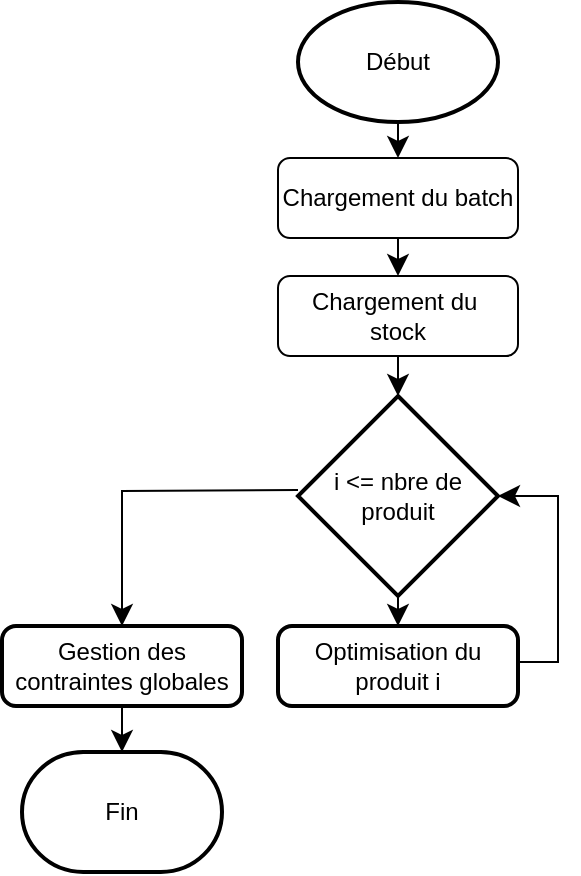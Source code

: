 <mxfile version="24.9.3">
  <diagram id="C5RBs43oDa-KdzZeNtuy" name="Page-1">
    <mxGraphModel dx="712" dy="795" grid="1" gridSize="10" guides="1" tooltips="1" connect="1" arrows="1" fold="1" page="1" pageScale="1" pageWidth="827" pageHeight="1169" math="0" shadow="0">
      <root>
        <mxCell id="WIyWlLk6GJQsqaUBKTNV-0" />
        <mxCell id="WIyWlLk6GJQsqaUBKTNV-1" parent="WIyWlLk6GJQsqaUBKTNV-0" />
        <mxCell id="WIyWlLk6GJQsqaUBKTNV-3" value="&lt;div&gt;Chargement du&amp;nbsp;&lt;/div&gt;&lt;div&gt;stock&lt;/div&gt;" style="rounded=1;whiteSpace=wrap;html=1;fontSize=12;glass=0;strokeWidth=1;shadow=0;" parent="WIyWlLk6GJQsqaUBKTNV-1" vertex="1">
          <mxGeometry x="260" y="147" width="120" height="40" as="geometry" />
        </mxCell>
        <mxCell id="AnxUKIQXblbUILqlscT8-1" style="edgeStyle=none;curved=1;rounded=0;orthogonalLoop=1;jettySize=auto;html=1;fontSize=12;startSize=8;endSize=8;" edge="1" parent="WIyWlLk6GJQsqaUBKTNV-1" source="AnxUKIQXblbUILqlscT8-0" target="WIyWlLk6GJQsqaUBKTNV-3">
          <mxGeometry relative="1" as="geometry" />
        </mxCell>
        <mxCell id="AnxUKIQXblbUILqlscT8-0" value="Chargement du batch" style="rounded=1;whiteSpace=wrap;html=1;fontSize=12;glass=0;strokeWidth=1;shadow=0;" vertex="1" parent="WIyWlLk6GJQsqaUBKTNV-1">
          <mxGeometry x="260" y="88" width="120" height="40" as="geometry" />
        </mxCell>
        <mxCell id="AnxUKIQXblbUILqlscT8-6" value="" style="edgeStyle=none;curved=1;rounded=0;orthogonalLoop=1;jettySize=auto;html=1;fontSize=12;startSize=8;endSize=8;" edge="1" parent="WIyWlLk6GJQsqaUBKTNV-1" target="AnxUKIQXblbUILqlscT8-5">
          <mxGeometry relative="1" as="geometry">
            <mxPoint x="320" y="304" as="sourcePoint" />
          </mxGeometry>
        </mxCell>
        <mxCell id="AnxUKIQXblbUILqlscT8-11" style="edgeStyle=orthogonalEdgeStyle;rounded=0;orthogonalLoop=1;jettySize=auto;html=1;fontSize=12;startSize=8;endSize=8;entryX=0.5;entryY=0;entryDx=0;entryDy=0;" edge="1" parent="WIyWlLk6GJQsqaUBKTNV-1" target="AnxUKIQXblbUILqlscT8-10">
          <mxGeometry relative="1" as="geometry">
            <mxPoint x="270" y="254" as="sourcePoint" />
            <mxPoint x="160" y="300" as="targetPoint" />
          </mxGeometry>
        </mxCell>
        <mxCell id="AnxUKIQXblbUILqlscT8-2" value="&lt;div&gt;i &amp;lt;= nbre de produit&lt;/div&gt;" style="strokeWidth=2;html=1;shape=mxgraph.flowchart.decision;whiteSpace=wrap;" vertex="1" parent="WIyWlLk6GJQsqaUBKTNV-1">
          <mxGeometry x="270" y="207" width="100" height="100" as="geometry" />
        </mxCell>
        <mxCell id="AnxUKIQXblbUILqlscT8-3" style="edgeStyle=none;curved=1;rounded=0;orthogonalLoop=1;jettySize=auto;html=1;entryX=0.5;entryY=0;entryDx=0;entryDy=0;entryPerimeter=0;fontSize=12;startSize=8;endSize=8;" edge="1" parent="WIyWlLk6GJQsqaUBKTNV-1" source="WIyWlLk6GJQsqaUBKTNV-3" target="AnxUKIQXblbUILqlscT8-2">
          <mxGeometry relative="1" as="geometry" />
        </mxCell>
        <mxCell id="AnxUKIQXblbUILqlscT8-8" style="edgeStyle=orthogonalEdgeStyle;rounded=0;orthogonalLoop=1;jettySize=auto;html=1;fontSize=12;startSize=8;endSize=8;exitX=1;exitY=0.5;exitDx=0;exitDy=0;entryX=1;entryY=0.5;entryDx=0;entryDy=0;entryPerimeter=0;" edge="1" parent="WIyWlLk6GJQsqaUBKTNV-1" source="AnxUKIQXblbUILqlscT8-5" target="AnxUKIQXblbUILqlscT8-2">
          <mxGeometry relative="1" as="geometry">
            <mxPoint x="370" y="254" as="targetPoint" />
            <mxPoint x="430" y="514" as="sourcePoint" />
            <Array as="points">
              <mxPoint x="380" y="340" />
              <mxPoint x="400" y="340" />
              <mxPoint x="400" y="257" />
            </Array>
          </mxGeometry>
        </mxCell>
        <mxCell id="AnxUKIQXblbUILqlscT8-5" value="Optimisation du produit i" style="rounded=1;whiteSpace=wrap;html=1;absoluteArcSize=1;arcSize=14;strokeWidth=2;" vertex="1" parent="WIyWlLk6GJQsqaUBKTNV-1">
          <mxGeometry x="260" y="322" width="120" height="40" as="geometry" />
        </mxCell>
        <mxCell id="AnxUKIQXblbUILqlscT8-10" value="Gestion des contraintes globales" style="rounded=1;whiteSpace=wrap;html=1;absoluteArcSize=1;arcSize=14;strokeWidth=2;" vertex="1" parent="WIyWlLk6GJQsqaUBKTNV-1">
          <mxGeometry x="122" y="322" width="120" height="40" as="geometry" />
        </mxCell>
        <mxCell id="AnxUKIQXblbUILqlscT8-13" style="edgeStyle=none;curved=1;rounded=0;orthogonalLoop=1;jettySize=auto;html=1;entryX=0.5;entryY=0;entryDx=0;entryDy=0;fontSize=12;startSize=8;endSize=8;" edge="1" parent="WIyWlLk6GJQsqaUBKTNV-1" source="AnxUKIQXblbUILqlscT8-12" target="AnxUKIQXblbUILqlscT8-0">
          <mxGeometry relative="1" as="geometry" />
        </mxCell>
        <mxCell id="AnxUKIQXblbUILqlscT8-12" value="Début" style="strokeWidth=2;html=1;shape=mxgraph.flowchart.start_1;whiteSpace=wrap;" vertex="1" parent="WIyWlLk6GJQsqaUBKTNV-1">
          <mxGeometry x="270" y="10" width="100" height="60" as="geometry" />
        </mxCell>
        <mxCell id="AnxUKIQXblbUILqlscT8-14" value="Fin" style="strokeWidth=2;html=1;shape=mxgraph.flowchart.terminator;whiteSpace=wrap;" vertex="1" parent="WIyWlLk6GJQsqaUBKTNV-1">
          <mxGeometry x="132" y="385" width="100" height="60" as="geometry" />
        </mxCell>
        <mxCell id="AnxUKIQXblbUILqlscT8-15" style="edgeStyle=none;curved=1;rounded=0;orthogonalLoop=1;jettySize=auto;html=1;fontSize=12;startSize=8;endSize=8;exitX=0.5;exitY=1;exitDx=0;exitDy=0;entryX=0.5;entryY=0;entryDx=0;entryDy=0;entryPerimeter=0;" edge="1" parent="WIyWlLk6GJQsqaUBKTNV-1" source="AnxUKIQXblbUILqlscT8-10" target="AnxUKIQXblbUILqlscT8-14">
          <mxGeometry relative="1" as="geometry">
            <mxPoint x="190" y="390" as="sourcePoint" />
            <mxPoint x="182" y="390" as="targetPoint" />
          </mxGeometry>
        </mxCell>
      </root>
    </mxGraphModel>
  </diagram>
</mxfile>
